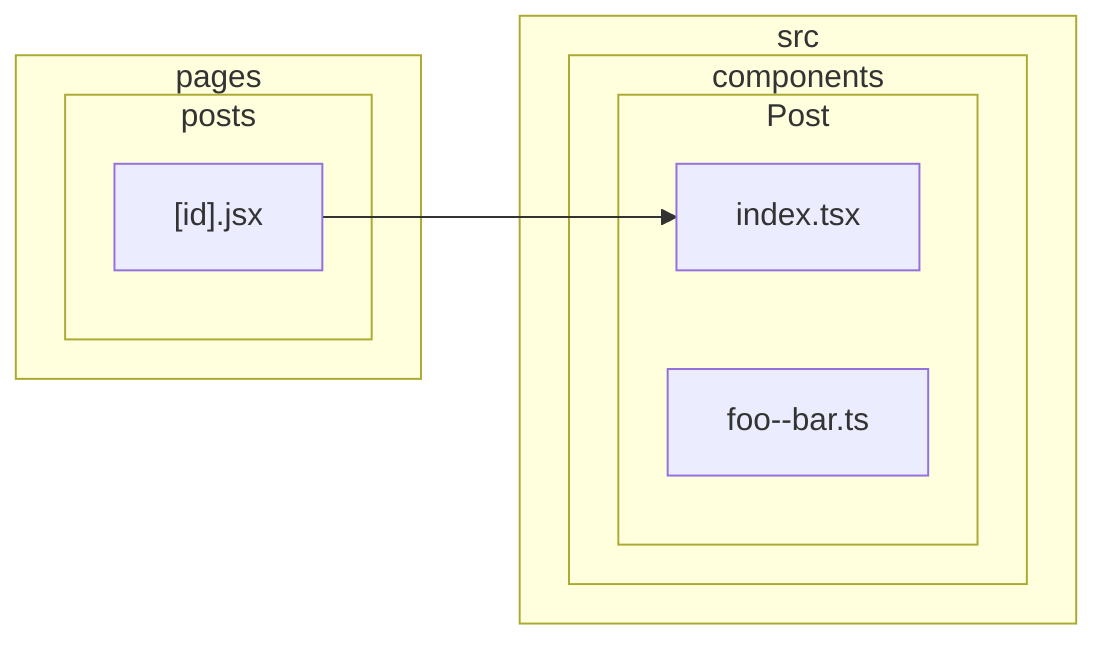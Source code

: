 flowchart LR

subgraph pages["pages"]
  subgraph pages_posts["posts"]
    pages_posts__id__jsx["[id].jsx"]
  end
end
subgraph src["src"]
  subgraph src_components["components"]
    subgraph src_components_Post["Post"]
      src_components_Post_index_tsx["index.tsx"]
      src_components_Post_foo__bar_ts["foo--bar.ts"]
    end
  end
end
pages_posts__id__jsx --> src_components_Post_index_tsx